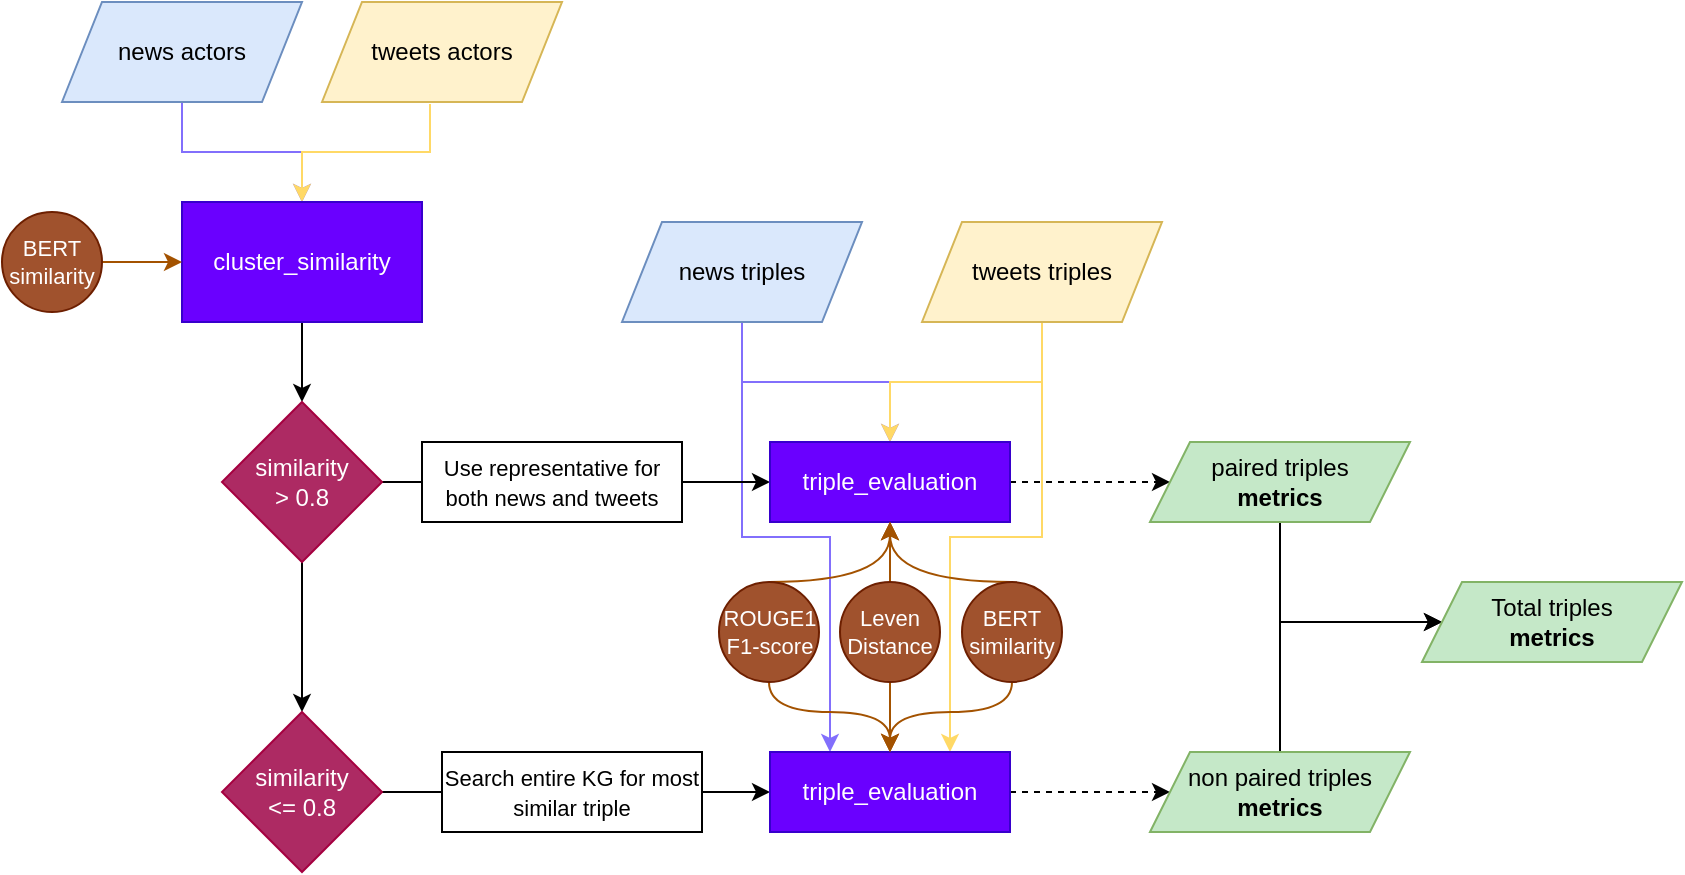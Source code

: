 <mxfile version="14.9.0" type="github">
  <diagram id="C5RBs43oDa-KdzZeNtuy" name="Page-1">
    <mxGraphModel dx="868" dy="468" grid="1" gridSize="10" guides="1" tooltips="1" connect="1" arrows="1" fold="1" page="1" pageScale="1" pageWidth="827" pageHeight="1169" math="0" shadow="0">
      <root>
        <mxCell id="WIyWlLk6GJQsqaUBKTNV-0" />
        <mxCell id="WIyWlLk6GJQsqaUBKTNV-1" parent="WIyWlLk6GJQsqaUBKTNV-0" />
        <mxCell id="CVYTd-x3_azDUV4iMZor-7" style="edgeStyle=orthogonalEdgeStyle;rounded=0;orthogonalLoop=1;jettySize=auto;html=1;exitX=0.5;exitY=1;exitDx=0;exitDy=0;entryX=0.5;entryY=0;entryDx=0;entryDy=0;strokeColor=#826FFC;" parent="WIyWlLk6GJQsqaUBKTNV-1" source="CVYTd-x3_azDUV4iMZor-0" target="CVYTd-x3_azDUV4iMZor-6" edge="1">
          <mxGeometry relative="1" as="geometry" />
        </mxCell>
        <mxCell id="CVYTd-x3_azDUV4iMZor-0" value="news actors" style="shape=parallelogram;perimeter=parallelogramPerimeter;whiteSpace=wrap;html=1;fixedSize=1;fillColor=#dae8fc;strokeColor=#6c8ebf;" parent="WIyWlLk6GJQsqaUBKTNV-1" vertex="1">
          <mxGeometry x="60" y="120" width="120" height="50" as="geometry" />
        </mxCell>
        <mxCell id="CVYTd-x3_azDUV4iMZor-30" style="edgeStyle=orthogonalEdgeStyle;rounded=0;orthogonalLoop=1;jettySize=auto;html=1;exitX=0.5;exitY=1;exitDx=0;exitDy=0;entryX=0.5;entryY=0;entryDx=0;entryDy=0;strokeColor=#826FFC;" parent="WIyWlLk6GJQsqaUBKTNV-1" source="CVYTd-x3_azDUV4iMZor-1" target="CVYTd-x3_azDUV4iMZor-16" edge="1">
          <mxGeometry relative="1" as="geometry" />
        </mxCell>
        <mxCell id="CVYTd-x3_azDUV4iMZor-53" style="edgeStyle=orthogonalEdgeStyle;rounded=0;orthogonalLoop=1;jettySize=auto;html=1;exitX=0.5;exitY=1;exitDx=0;exitDy=0;entryX=0.25;entryY=0;entryDx=0;entryDy=0;strokeColor=#826FFC;" parent="WIyWlLk6GJQsqaUBKTNV-1" source="CVYTd-x3_azDUV4iMZor-1" target="CVYTd-x3_azDUV4iMZor-23" edge="1">
          <mxGeometry relative="1" as="geometry" />
        </mxCell>
        <mxCell id="CVYTd-x3_azDUV4iMZor-1" value="&lt;div&gt;news triples&lt;/div&gt;" style="shape=parallelogram;perimeter=parallelogramPerimeter;whiteSpace=wrap;html=1;fixedSize=1;fillColor=#dae8fc;strokeColor=#6c8ebf;" parent="WIyWlLk6GJQsqaUBKTNV-1" vertex="1">
          <mxGeometry x="340" y="230" width="120" height="50" as="geometry" />
        </mxCell>
        <mxCell id="CVYTd-x3_azDUV4iMZor-9" style="edgeStyle=orthogonalEdgeStyle;rounded=0;orthogonalLoop=1;jettySize=auto;html=1;exitX=0.45;exitY=1.02;exitDx=0;exitDy=0;entryX=0.5;entryY=0;entryDx=0;entryDy=0;exitPerimeter=0;strokeColor=#FFD966;" parent="WIyWlLk6GJQsqaUBKTNV-1" source="CVYTd-x3_azDUV4iMZor-2" target="CVYTd-x3_azDUV4iMZor-6" edge="1">
          <mxGeometry relative="1" as="geometry">
            <mxPoint x="230" y="230" as="targetPoint" />
            <mxPoint x="320" y="180" as="sourcePoint" />
          </mxGeometry>
        </mxCell>
        <mxCell id="CVYTd-x3_azDUV4iMZor-2" value="tweets actors" style="shape=parallelogram;perimeter=parallelogramPerimeter;whiteSpace=wrap;html=1;fixedSize=1;fillColor=#fff2cc;strokeColor=#d6b656;" parent="WIyWlLk6GJQsqaUBKTNV-1" vertex="1">
          <mxGeometry x="190" y="120" width="120" height="50" as="geometry" />
        </mxCell>
        <mxCell id="CVYTd-x3_azDUV4iMZor-31" style="edgeStyle=orthogonalEdgeStyle;rounded=0;orthogonalLoop=1;jettySize=auto;html=1;exitX=0.5;exitY=1;exitDx=0;exitDy=0;entryX=0.5;entryY=0;entryDx=0;entryDy=0;strokeColor=#FFD966;" parent="WIyWlLk6GJQsqaUBKTNV-1" source="CVYTd-x3_azDUV4iMZor-4" target="CVYTd-x3_azDUV4iMZor-16" edge="1">
          <mxGeometry relative="1" as="geometry">
            <mxPoint x="480" y="340" as="targetPoint" />
          </mxGeometry>
        </mxCell>
        <mxCell id="CVYTd-x3_azDUV4iMZor-54" style="edgeStyle=orthogonalEdgeStyle;rounded=0;orthogonalLoop=1;jettySize=auto;html=1;exitX=0.5;exitY=1;exitDx=0;exitDy=0;entryX=0.75;entryY=0;entryDx=0;entryDy=0;strokeColor=#FFD966;" parent="WIyWlLk6GJQsqaUBKTNV-1" source="CVYTd-x3_azDUV4iMZor-4" target="CVYTd-x3_azDUV4iMZor-23" edge="1">
          <mxGeometry relative="1" as="geometry" />
        </mxCell>
        <mxCell id="CVYTd-x3_azDUV4iMZor-4" value="tweets triples" style="shape=parallelogram;perimeter=parallelogramPerimeter;whiteSpace=wrap;html=1;fixedSize=1;fillColor=#fff2cc;strokeColor=#d6b656;" parent="WIyWlLk6GJQsqaUBKTNV-1" vertex="1">
          <mxGeometry x="490" y="230" width="120" height="50" as="geometry" />
        </mxCell>
        <mxCell id="CVYTd-x3_azDUV4iMZor-15" style="edgeStyle=orthogonalEdgeStyle;rounded=0;orthogonalLoop=1;jettySize=auto;html=1;exitX=0.5;exitY=1;exitDx=0;exitDy=0;entryX=0.5;entryY=0;entryDx=0;entryDy=0;" parent="WIyWlLk6GJQsqaUBKTNV-1" source="CVYTd-x3_azDUV4iMZor-6" target="CVYTd-x3_azDUV4iMZor-14" edge="1">
          <mxGeometry relative="1" as="geometry" />
        </mxCell>
        <mxCell id="CVYTd-x3_azDUV4iMZor-6" value="cluster_similarity" style="rounded=0;whiteSpace=wrap;html=1;strokeColor=#3700CC;fillColor=#6a00ff;fontColor=#ffffff;" parent="WIyWlLk6GJQsqaUBKTNV-1" vertex="1">
          <mxGeometry x="120" y="220" width="120" height="60" as="geometry" />
        </mxCell>
        <mxCell id="CVYTd-x3_azDUV4iMZor-26" style="edgeStyle=orthogonalEdgeStyle;rounded=0;orthogonalLoop=1;jettySize=auto;html=1;exitX=1;exitY=0.5;exitDx=0;exitDy=0;entryX=0;entryY=0.5;entryDx=0;entryDy=0;strokeColor=#A35200;" parent="WIyWlLk6GJQsqaUBKTNV-1" source="CVYTd-x3_azDUV4iMZor-11" target="CVYTd-x3_azDUV4iMZor-6" edge="1">
          <mxGeometry relative="1" as="geometry" />
        </mxCell>
        <mxCell id="CVYTd-x3_azDUV4iMZor-11" value="&lt;div style=&quot;font-size: 11px&quot;&gt;&lt;font style=&quot;font-size: 11px&quot;&gt;BERT&lt;/font&gt;&lt;/div&gt;&lt;div style=&quot;font-size: 11px&quot;&gt;&lt;font style=&quot;font-size: 11px&quot;&gt;similarity&lt;/font&gt;&lt;br&gt;&lt;/div&gt;" style="ellipse;whiteSpace=wrap;html=1;aspect=fixed;fillColor=#a0522d;strokeColor=#6D1F00;fontColor=#ffffff;" parent="WIyWlLk6GJQsqaUBKTNV-1" vertex="1">
          <mxGeometry x="30" y="225" width="50" height="50" as="geometry" />
        </mxCell>
        <mxCell id="CVYTd-x3_azDUV4iMZor-17" style="edgeStyle=orthogonalEdgeStyle;rounded=0;orthogonalLoop=1;jettySize=auto;html=1;exitX=1;exitY=0.5;exitDx=0;exitDy=0;entryX=0;entryY=0.5;entryDx=0;entryDy=0;" parent="WIyWlLk6GJQsqaUBKTNV-1" source="CVYTd-x3_azDUV4iMZor-14" target="CVYTd-x3_azDUV4iMZor-16" edge="1">
          <mxGeometry relative="1" as="geometry" />
        </mxCell>
        <mxCell id="CVYTd-x3_azDUV4iMZor-22" style="edgeStyle=orthogonalEdgeStyle;rounded=0;orthogonalLoop=1;jettySize=auto;html=1;exitX=0.5;exitY=1;exitDx=0;exitDy=0;entryX=0.5;entryY=0;entryDx=0;entryDy=0;" parent="WIyWlLk6GJQsqaUBKTNV-1" source="CVYTd-x3_azDUV4iMZor-14" target="CVYTd-x3_azDUV4iMZor-21" edge="1">
          <mxGeometry relative="1" as="geometry" />
        </mxCell>
        <mxCell id="CVYTd-x3_azDUV4iMZor-14" value="&lt;div&gt;similarity &lt;br&gt;&lt;/div&gt;&lt;div&gt;&amp;gt; 0.8&lt;br&gt;&lt;/div&gt;" style="rhombus;whiteSpace=wrap;html=1;strokeColor=#A50040;fontColor=#ffffff;fillColor=#AD2A63;" parent="WIyWlLk6GJQsqaUBKTNV-1" vertex="1">
          <mxGeometry x="140" y="320" width="80" height="80" as="geometry" />
        </mxCell>
        <mxCell id="CVYTd-x3_azDUV4iMZor-20" style="edgeStyle=orthogonalEdgeStyle;rounded=0;orthogonalLoop=1;jettySize=auto;html=1;exitX=1;exitY=0.5;exitDx=0;exitDy=0;entryX=0;entryY=0.5;entryDx=0;entryDy=0;dashed=1;" parent="WIyWlLk6GJQsqaUBKTNV-1" source="CVYTd-x3_azDUV4iMZor-16" target="CVYTd-x3_azDUV4iMZor-19" edge="1">
          <mxGeometry relative="1" as="geometry" />
        </mxCell>
        <mxCell id="CVYTd-x3_azDUV4iMZor-16" value="triple_evaluation" style="rounded=0;whiteSpace=wrap;html=1;fillColor=#6a00ff;strokeColor=#3700CC;fontColor=#ffffff;" parent="WIyWlLk6GJQsqaUBKTNV-1" vertex="1">
          <mxGeometry x="414" y="340" width="120" height="40" as="geometry" />
        </mxCell>
        <mxCell id="CVYTd-x3_azDUV4iMZor-44" style="edgeStyle=orthogonalEdgeStyle;rounded=0;orthogonalLoop=1;jettySize=auto;html=1;exitX=0.5;exitY=1;exitDx=0;exitDy=0;entryX=0;entryY=0.5;entryDx=0;entryDy=0;" parent="WIyWlLk6GJQsqaUBKTNV-1" source="CVYTd-x3_azDUV4iMZor-19" target="CVYTd-x3_azDUV4iMZor-43" edge="1">
          <mxGeometry relative="1" as="geometry">
            <Array as="points">
              <mxPoint x="669" y="430" />
            </Array>
          </mxGeometry>
        </mxCell>
        <mxCell id="CVYTd-x3_azDUV4iMZor-19" value="&lt;div&gt;paired triples&lt;/div&gt;&lt;div&gt;&lt;b&gt;metrics&lt;/b&gt;&lt;br&gt;&lt;/div&gt;" style="shape=parallelogram;perimeter=parallelogramPerimeter;whiteSpace=wrap;html=1;fixedSize=1;strokeColor=#82b366;fillColor=#C5E8C8;" parent="WIyWlLk6GJQsqaUBKTNV-1" vertex="1">
          <mxGeometry x="604" y="340" width="130" height="40" as="geometry" />
        </mxCell>
        <mxCell id="CVYTd-x3_azDUV4iMZor-24" style="edgeStyle=orthogonalEdgeStyle;rounded=0;orthogonalLoop=1;jettySize=auto;html=1;exitX=1;exitY=0.5;exitDx=0;exitDy=0;entryX=0;entryY=0.5;entryDx=0;entryDy=0;" parent="WIyWlLk6GJQsqaUBKTNV-1" source="CVYTd-x3_azDUV4iMZor-21" target="CVYTd-x3_azDUV4iMZor-23" edge="1">
          <mxGeometry relative="1" as="geometry" />
        </mxCell>
        <mxCell id="CVYTd-x3_azDUV4iMZor-21" value="&lt;div&gt;similarity &lt;br&gt;&lt;/div&gt;&lt;div&gt;&amp;lt;= 0.8&lt;br&gt;&lt;/div&gt;" style="rhombus;whiteSpace=wrap;html=1;strokeColor=#A50040;fontColor=#ffffff;fillColor=#AD2A63;" parent="WIyWlLk6GJQsqaUBKTNV-1" vertex="1">
          <mxGeometry x="140" y="475" width="80" height="80" as="geometry" />
        </mxCell>
        <mxCell id="CVYTd-x3_azDUV4iMZor-27" style="edgeStyle=orthogonalEdgeStyle;rounded=0;orthogonalLoop=1;jettySize=auto;html=1;exitX=1;exitY=0.5;exitDx=0;exitDy=0;entryX=0;entryY=0.5;entryDx=0;entryDy=0;dashed=1;" parent="WIyWlLk6GJQsqaUBKTNV-1" source="CVYTd-x3_azDUV4iMZor-23" target="CVYTd-x3_azDUV4iMZor-25" edge="1">
          <mxGeometry relative="1" as="geometry" />
        </mxCell>
        <mxCell id="CVYTd-x3_azDUV4iMZor-23" value="triple_evaluation" style="rounded=0;whiteSpace=wrap;html=1;fillColor=#6a00ff;strokeColor=#3700CC;fontColor=#ffffff;" parent="WIyWlLk6GJQsqaUBKTNV-1" vertex="1">
          <mxGeometry x="414" y="495" width="120" height="40" as="geometry" />
        </mxCell>
        <mxCell id="CVYTd-x3_azDUV4iMZor-45" style="edgeStyle=orthogonalEdgeStyle;rounded=0;orthogonalLoop=1;jettySize=auto;html=1;exitX=0.5;exitY=0;exitDx=0;exitDy=0;entryX=0;entryY=0.5;entryDx=0;entryDy=0;strokeColor=#000000;" parent="WIyWlLk6GJQsqaUBKTNV-1" source="CVYTd-x3_azDUV4iMZor-25" target="CVYTd-x3_azDUV4iMZor-43" edge="1">
          <mxGeometry relative="1" as="geometry">
            <Array as="points">
              <mxPoint x="669" y="430" />
            </Array>
          </mxGeometry>
        </mxCell>
        <mxCell id="CVYTd-x3_azDUV4iMZor-25" value="&lt;div&gt;non paired triples&lt;/div&gt;&lt;b&gt;metrics&lt;/b&gt;" style="shape=parallelogram;perimeter=parallelogramPerimeter;whiteSpace=wrap;html=1;fixedSize=1;strokeColor=#82b366;fillColor=#C5E8C8;" parent="WIyWlLk6GJQsqaUBKTNV-1" vertex="1">
          <mxGeometry x="604" y="495" width="130" height="40" as="geometry" />
        </mxCell>
        <mxCell id="CVYTd-x3_azDUV4iMZor-40" style="edgeStyle=orthogonalEdgeStyle;rounded=0;orthogonalLoop=1;jettySize=auto;html=1;exitX=0.5;exitY=0;exitDx=0;exitDy=0;entryX=0.5;entryY=1;entryDx=0;entryDy=0;strokeColor=#A35200;" parent="WIyWlLk6GJQsqaUBKTNV-1" source="CVYTd-x3_azDUV4iMZor-34" target="CVYTd-x3_azDUV4iMZor-16" edge="1">
          <mxGeometry relative="1" as="geometry" />
        </mxCell>
        <mxCell id="CVYTd-x3_azDUV4iMZor-41" style="edgeStyle=orthogonalEdgeStyle;rounded=0;orthogonalLoop=1;jettySize=auto;html=1;exitX=0.5;exitY=1;exitDx=0;exitDy=0;entryX=0.5;entryY=0;entryDx=0;entryDy=0;strokeColor=#A35200;" parent="WIyWlLk6GJQsqaUBKTNV-1" source="CVYTd-x3_azDUV4iMZor-34" target="CVYTd-x3_azDUV4iMZor-23" edge="1">
          <mxGeometry relative="1" as="geometry" />
        </mxCell>
        <mxCell id="CVYTd-x3_azDUV4iMZor-34" value="&lt;div style=&quot;font-size: 11px&quot;&gt;Leven&lt;/div&gt;&lt;div style=&quot;font-size: 11px&quot;&gt;Distance&lt;br&gt;&lt;/div&gt;" style="ellipse;whiteSpace=wrap;html=1;aspect=fixed;fillColor=#a0522d;strokeColor=#6D1F00;fontColor=#ffffff;" parent="WIyWlLk6GJQsqaUBKTNV-1" vertex="1">
          <mxGeometry x="449" y="410" width="50" height="50" as="geometry" />
        </mxCell>
        <mxCell id="CVYTd-x3_azDUV4iMZor-43" value="&lt;div&gt;Total triples&lt;/div&gt;&lt;div&gt;&lt;b&gt;metrics&lt;/b&gt;&lt;br&gt;&lt;/div&gt;" style="shape=parallelogram;perimeter=parallelogramPerimeter;whiteSpace=wrap;html=1;fixedSize=1;strokeColor=#82b366;fillColor=#C5E8C8;" parent="WIyWlLk6GJQsqaUBKTNV-1" vertex="1">
          <mxGeometry x="740" y="410" width="130" height="40" as="geometry" />
        </mxCell>
        <mxCell id="CVYTd-x3_azDUV4iMZor-46" value="&lt;font style=&quot;font-size: 11px&quot;&gt;Use representative for both news and tweets&lt;/font&gt;" style="rounded=0;whiteSpace=wrap;html=1;" parent="WIyWlLk6GJQsqaUBKTNV-1" vertex="1">
          <mxGeometry x="240" y="340" width="130" height="40" as="geometry" />
        </mxCell>
        <mxCell id="CVYTd-x3_azDUV4iMZor-49" value="&lt;font style=&quot;font-size: 11px&quot;&gt;Search entire KG for most similar triple&lt;/font&gt;" style="rounded=0;whiteSpace=wrap;html=1;" parent="WIyWlLk6GJQsqaUBKTNV-1" vertex="1">
          <mxGeometry x="250" y="495" width="130" height="40" as="geometry" />
        </mxCell>
        <mxCell id="H66aMiOYIz9_tqVZ8wYa-2" style="edgeStyle=orthogonalEdgeStyle;orthogonalLoop=1;jettySize=auto;html=1;exitX=0.5;exitY=0;exitDx=0;exitDy=0;entryX=0.5;entryY=1;entryDx=0;entryDy=0;curved=1;strokeColor=#A35200;" edge="1" parent="WIyWlLk6GJQsqaUBKTNV-1" source="H66aMiOYIz9_tqVZ8wYa-0" target="CVYTd-x3_azDUV4iMZor-16">
          <mxGeometry relative="1" as="geometry">
            <Array as="points">
              <mxPoint x="474" y="410" />
            </Array>
          </mxGeometry>
        </mxCell>
        <mxCell id="H66aMiOYIz9_tqVZ8wYa-3" style="edgeStyle=orthogonalEdgeStyle;curved=1;orthogonalLoop=1;jettySize=auto;html=1;exitX=0.5;exitY=1;exitDx=0;exitDy=0;entryX=0.5;entryY=0;entryDx=0;entryDy=0;strokeColor=#A35200;" edge="1" parent="WIyWlLk6GJQsqaUBKTNV-1" source="H66aMiOYIz9_tqVZ8wYa-0" target="CVYTd-x3_azDUV4iMZor-23">
          <mxGeometry relative="1" as="geometry">
            <Array as="points">
              <mxPoint x="535" y="475" />
              <mxPoint x="474" y="475" />
            </Array>
          </mxGeometry>
        </mxCell>
        <mxCell id="H66aMiOYIz9_tqVZ8wYa-0" value="&lt;div style=&quot;font-size: 11px&quot;&gt;&lt;font style=&quot;font-size: 11px&quot;&gt;BERT&lt;/font&gt;&lt;/div&gt;&lt;div style=&quot;font-size: 11px&quot;&gt;&lt;font style=&quot;font-size: 11px&quot;&gt;similarity&lt;/font&gt;&lt;br&gt;&lt;/div&gt;" style="ellipse;whiteSpace=wrap;html=1;aspect=fixed;fillColor=#a0522d;strokeColor=#6D1F00;fontColor=#ffffff;" vertex="1" parent="WIyWlLk6GJQsqaUBKTNV-1">
          <mxGeometry x="510" y="410" width="50" height="50" as="geometry" />
        </mxCell>
        <mxCell id="H66aMiOYIz9_tqVZ8wYa-5" style="edgeStyle=orthogonalEdgeStyle;curved=1;orthogonalLoop=1;jettySize=auto;html=1;exitX=0.5;exitY=0;exitDx=0;exitDy=0;entryX=0.5;entryY=1;entryDx=0;entryDy=0;strokeColor=#A35200;" edge="1" parent="WIyWlLk6GJQsqaUBKTNV-1" source="H66aMiOYIz9_tqVZ8wYa-4" target="CVYTd-x3_azDUV4iMZor-16">
          <mxGeometry relative="1" as="geometry">
            <Array as="points">
              <mxPoint x="474" y="410" />
            </Array>
          </mxGeometry>
        </mxCell>
        <mxCell id="H66aMiOYIz9_tqVZ8wYa-6" style="edgeStyle=orthogonalEdgeStyle;curved=1;orthogonalLoop=1;jettySize=auto;html=1;exitX=0.5;exitY=1;exitDx=0;exitDy=0;entryX=0.5;entryY=0;entryDx=0;entryDy=0;strokeColor=#A35200;" edge="1" parent="WIyWlLk6GJQsqaUBKTNV-1" source="H66aMiOYIz9_tqVZ8wYa-4" target="CVYTd-x3_azDUV4iMZor-23">
          <mxGeometry relative="1" as="geometry">
            <Array as="points">
              <mxPoint x="414" y="475" />
              <mxPoint x="474" y="475" />
            </Array>
          </mxGeometry>
        </mxCell>
        <mxCell id="H66aMiOYIz9_tqVZ8wYa-4" value="&lt;div style=&quot;font-size: 11px&quot;&gt;ROUGE1&lt;br&gt;&lt;/div&gt;&lt;div style=&quot;font-size: 11px&quot;&gt;F1-score&lt;br&gt;&lt;/div&gt;" style="ellipse;whiteSpace=wrap;html=1;aspect=fixed;fillColor=#a0522d;strokeColor=#6D1F00;fontColor=#ffffff;" vertex="1" parent="WIyWlLk6GJQsqaUBKTNV-1">
          <mxGeometry x="388.5" y="410" width="50" height="50" as="geometry" />
        </mxCell>
      </root>
    </mxGraphModel>
  </diagram>
</mxfile>
